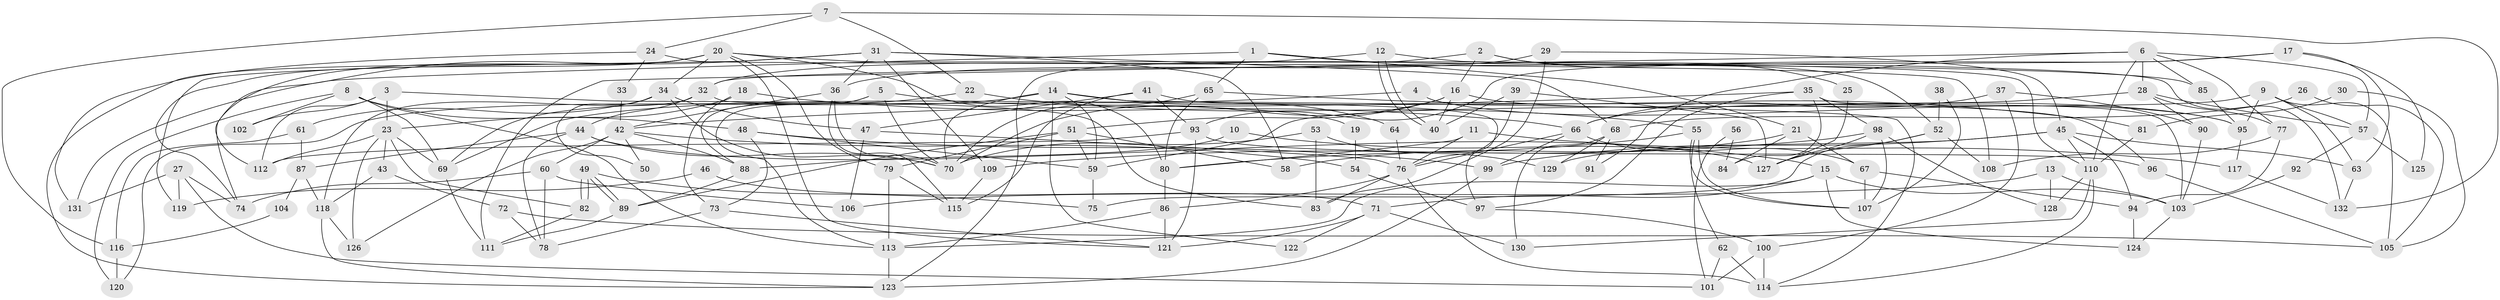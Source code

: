 // coarse degree distribution, {5: 0.2375, 4: 0.225, 3: 0.125, 8: 0.0875, 7: 0.0875, 6: 0.125, 10: 0.0125, 2: 0.075, 11: 0.025}
// Generated by graph-tools (version 1.1) at 2025/37/03/04/25 23:37:05]
// undirected, 132 vertices, 264 edges
graph export_dot {
  node [color=gray90,style=filled];
  1;
  2;
  3;
  4;
  5;
  6;
  7;
  8;
  9;
  10;
  11;
  12;
  13;
  14;
  15;
  16;
  17;
  18;
  19;
  20;
  21;
  22;
  23;
  24;
  25;
  26;
  27;
  28;
  29;
  30;
  31;
  32;
  33;
  34;
  35;
  36;
  37;
  38;
  39;
  40;
  41;
  42;
  43;
  44;
  45;
  46;
  47;
  48;
  49;
  50;
  51;
  52;
  53;
  54;
  55;
  56;
  57;
  58;
  59;
  60;
  61;
  62;
  63;
  64;
  65;
  66;
  67;
  68;
  69;
  70;
  71;
  72;
  73;
  74;
  75;
  76;
  77;
  78;
  79;
  80;
  81;
  82;
  83;
  84;
  85;
  86;
  87;
  88;
  89;
  90;
  91;
  92;
  93;
  94;
  95;
  96;
  97;
  98;
  99;
  100;
  101;
  102;
  103;
  104;
  105;
  106;
  107;
  108;
  109;
  110;
  111;
  112;
  113;
  114;
  115;
  116;
  117;
  118;
  119;
  120;
  121;
  122;
  123;
  124;
  125;
  126;
  127;
  128;
  129;
  130;
  131;
  132;
  1 -- 85;
  1 -- 65;
  1 -- 21;
  1 -- 131;
  2 -- 123;
  2 -- 52;
  2 -- 16;
  2 -- 25;
  3 -- 112;
  3 -- 23;
  3 -- 83;
  3 -- 102;
  4 -- 95;
  4 -- 69;
  5 -- 88;
  5 -- 70;
  5 -- 19;
  5 -- 113;
  6 -- 110;
  6 -- 111;
  6 -- 28;
  6 -- 57;
  6 -- 77;
  6 -- 85;
  6 -- 91;
  7 -- 22;
  7 -- 116;
  7 -- 24;
  7 -- 132;
  8 -- 113;
  8 -- 48;
  8 -- 69;
  8 -- 102;
  8 -- 120;
  9 -- 59;
  9 -- 63;
  9 -- 57;
  9 -- 95;
  9 -- 105;
  10 -- 15;
  10 -- 88;
  11 -- 117;
  11 -- 76;
  11 -- 80;
  12 -- 32;
  12 -- 40;
  12 -- 40;
  12 -- 110;
  13 -- 103;
  13 -- 128;
  13 -- 106;
  14 -- 114;
  14 -- 70;
  14 -- 59;
  14 -- 64;
  14 -- 120;
  14 -- 122;
  15 -- 113;
  15 -- 103;
  15 -- 71;
  15 -- 124;
  16 -- 51;
  16 -- 40;
  16 -- 70;
  16 -- 95;
  17 -- 93;
  17 -- 63;
  17 -- 32;
  17 -- 125;
  18 -- 23;
  18 -- 66;
  18 -- 73;
  19 -- 54;
  20 -- 121;
  20 -- 79;
  20 -- 34;
  20 -- 74;
  20 -- 80;
  20 -- 112;
  20 -- 123;
  20 -- 132;
  21 -- 67;
  21 -- 58;
  21 -- 84;
  22 -- 55;
  22 -- 69;
  23 -- 69;
  23 -- 112;
  23 -- 43;
  23 -- 82;
  23 -- 126;
  24 -- 108;
  24 -- 33;
  24 -- 131;
  25 -- 127;
  26 -- 105;
  26 -- 68;
  27 -- 101;
  27 -- 131;
  27 -- 74;
  27 -- 119;
  28 -- 57;
  28 -- 66;
  28 -- 77;
  28 -- 90;
  29 -- 36;
  29 -- 83;
  29 -- 45;
  30 -- 81;
  30 -- 105;
  31 -- 36;
  31 -- 74;
  31 -- 58;
  31 -- 68;
  31 -- 109;
  31 -- 119;
  32 -- 118;
  32 -- 44;
  32 -- 97;
  33 -- 42;
  34 -- 47;
  34 -- 50;
  34 -- 61;
  34 -- 70;
  35 -- 98;
  35 -- 103;
  35 -- 42;
  35 -- 84;
  35 -- 97;
  36 -- 70;
  36 -- 42;
  36 -- 115;
  37 -- 66;
  37 -- 100;
  37 -- 90;
  38 -- 107;
  38 -- 52;
  39 -- 40;
  39 -- 127;
  39 -- 76;
  41 -- 96;
  41 -- 47;
  41 -- 93;
  41 -- 115;
  42 -- 60;
  42 -- 50;
  42 -- 54;
  42 -- 88;
  42 -- 126;
  43 -- 118;
  43 -- 72;
  44 -- 70;
  44 -- 78;
  44 -- 87;
  44 -- 127;
  45 -- 99;
  45 -- 63;
  45 -- 94;
  45 -- 110;
  45 -- 129;
  46 -- 119;
  46 -- 71;
  47 -- 106;
  47 -- 76;
  48 -- 73;
  48 -- 59;
  48 -- 99;
  49 -- 82;
  49 -- 82;
  49 -- 89;
  49 -- 89;
  49 -- 75;
  51 -- 58;
  51 -- 79;
  51 -- 59;
  51 -- 89;
  52 -- 75;
  52 -- 127;
  52 -- 108;
  53 -- 70;
  53 -- 83;
  53 -- 129;
  54 -- 97;
  55 -- 107;
  55 -- 107;
  55 -- 80;
  55 -- 62;
  56 -- 101;
  56 -- 84;
  57 -- 92;
  57 -- 125;
  59 -- 75;
  60 -- 78;
  60 -- 74;
  60 -- 106;
  61 -- 87;
  61 -- 116;
  62 -- 114;
  62 -- 101;
  63 -- 132;
  64 -- 76;
  65 -- 70;
  65 -- 80;
  65 -- 81;
  66 -- 76;
  66 -- 67;
  66 -- 99;
  67 -- 94;
  67 -- 107;
  68 -- 129;
  68 -- 91;
  68 -- 130;
  69 -- 111;
  71 -- 130;
  71 -- 121;
  71 -- 122;
  72 -- 78;
  72 -- 105;
  73 -- 121;
  73 -- 78;
  76 -- 86;
  76 -- 83;
  76 -- 114;
  77 -- 94;
  77 -- 108;
  79 -- 115;
  79 -- 113;
  80 -- 86;
  81 -- 110;
  82 -- 111;
  85 -- 95;
  86 -- 113;
  86 -- 121;
  87 -- 118;
  87 -- 104;
  88 -- 89;
  89 -- 111;
  90 -- 103;
  92 -- 103;
  93 -- 121;
  93 -- 96;
  93 -- 112;
  94 -- 124;
  95 -- 117;
  96 -- 105;
  97 -- 100;
  98 -- 109;
  98 -- 107;
  98 -- 127;
  98 -- 128;
  99 -- 123;
  100 -- 114;
  100 -- 101;
  103 -- 124;
  104 -- 116;
  109 -- 115;
  110 -- 114;
  110 -- 128;
  110 -- 130;
  113 -- 123;
  116 -- 120;
  117 -- 132;
  118 -- 126;
  118 -- 123;
}
